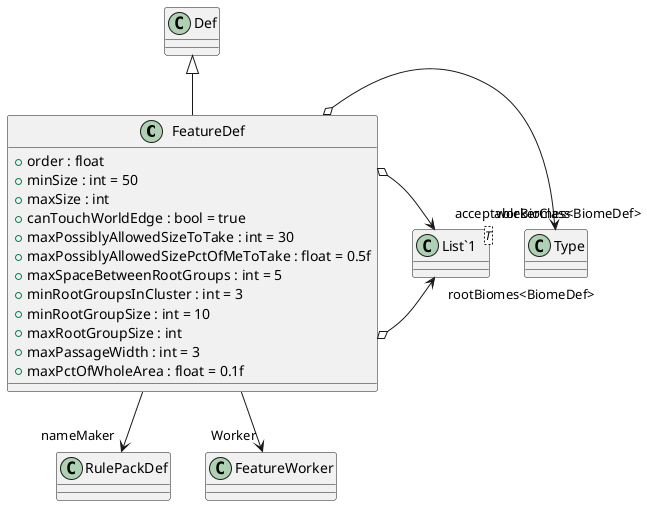 @startuml
class FeatureDef {
    + order : float
    + minSize : int = 50
    + maxSize : int
    + canTouchWorldEdge : bool = true
    + maxPossiblyAllowedSizeToTake : int = 30
    + maxPossiblyAllowedSizePctOfMeToTake : float = 0.5f
    + maxSpaceBetweenRootGroups : int = 5
    + minRootGroupsInCluster : int = 3
    + minRootGroupSize : int = 10
    + maxRootGroupSize : int
    + maxPassageWidth : int = 3
    + maxPctOfWholeArea : float = 0.1f
}
class "List`1"<T> {
}
Def <|-- FeatureDef
FeatureDef o-> "workerClass" Type
FeatureDef --> "nameMaker" RulePackDef
FeatureDef o-> "rootBiomes<BiomeDef>" "List`1"
FeatureDef o-> "acceptableBiomes<BiomeDef>" "List`1"
FeatureDef --> "Worker" FeatureWorker
@enduml
